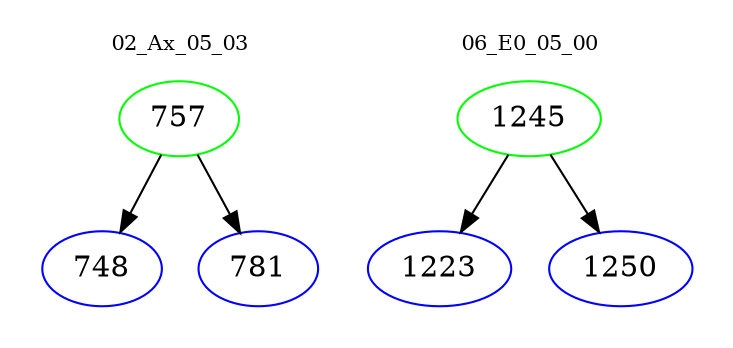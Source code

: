 digraph{
subgraph cluster_0 {
color = white
label = "02_Ax_05_03";
fontsize=10;
T0_757 [label="757", color="green"]
T0_757 -> T0_748 [color="black"]
T0_748 [label="748", color="blue"]
T0_757 -> T0_781 [color="black"]
T0_781 [label="781", color="blue"]
}
subgraph cluster_1 {
color = white
label = "06_E0_05_00";
fontsize=10;
T1_1245 [label="1245", color="green"]
T1_1245 -> T1_1223 [color="black"]
T1_1223 [label="1223", color="blue"]
T1_1245 -> T1_1250 [color="black"]
T1_1250 [label="1250", color="blue"]
}
}
